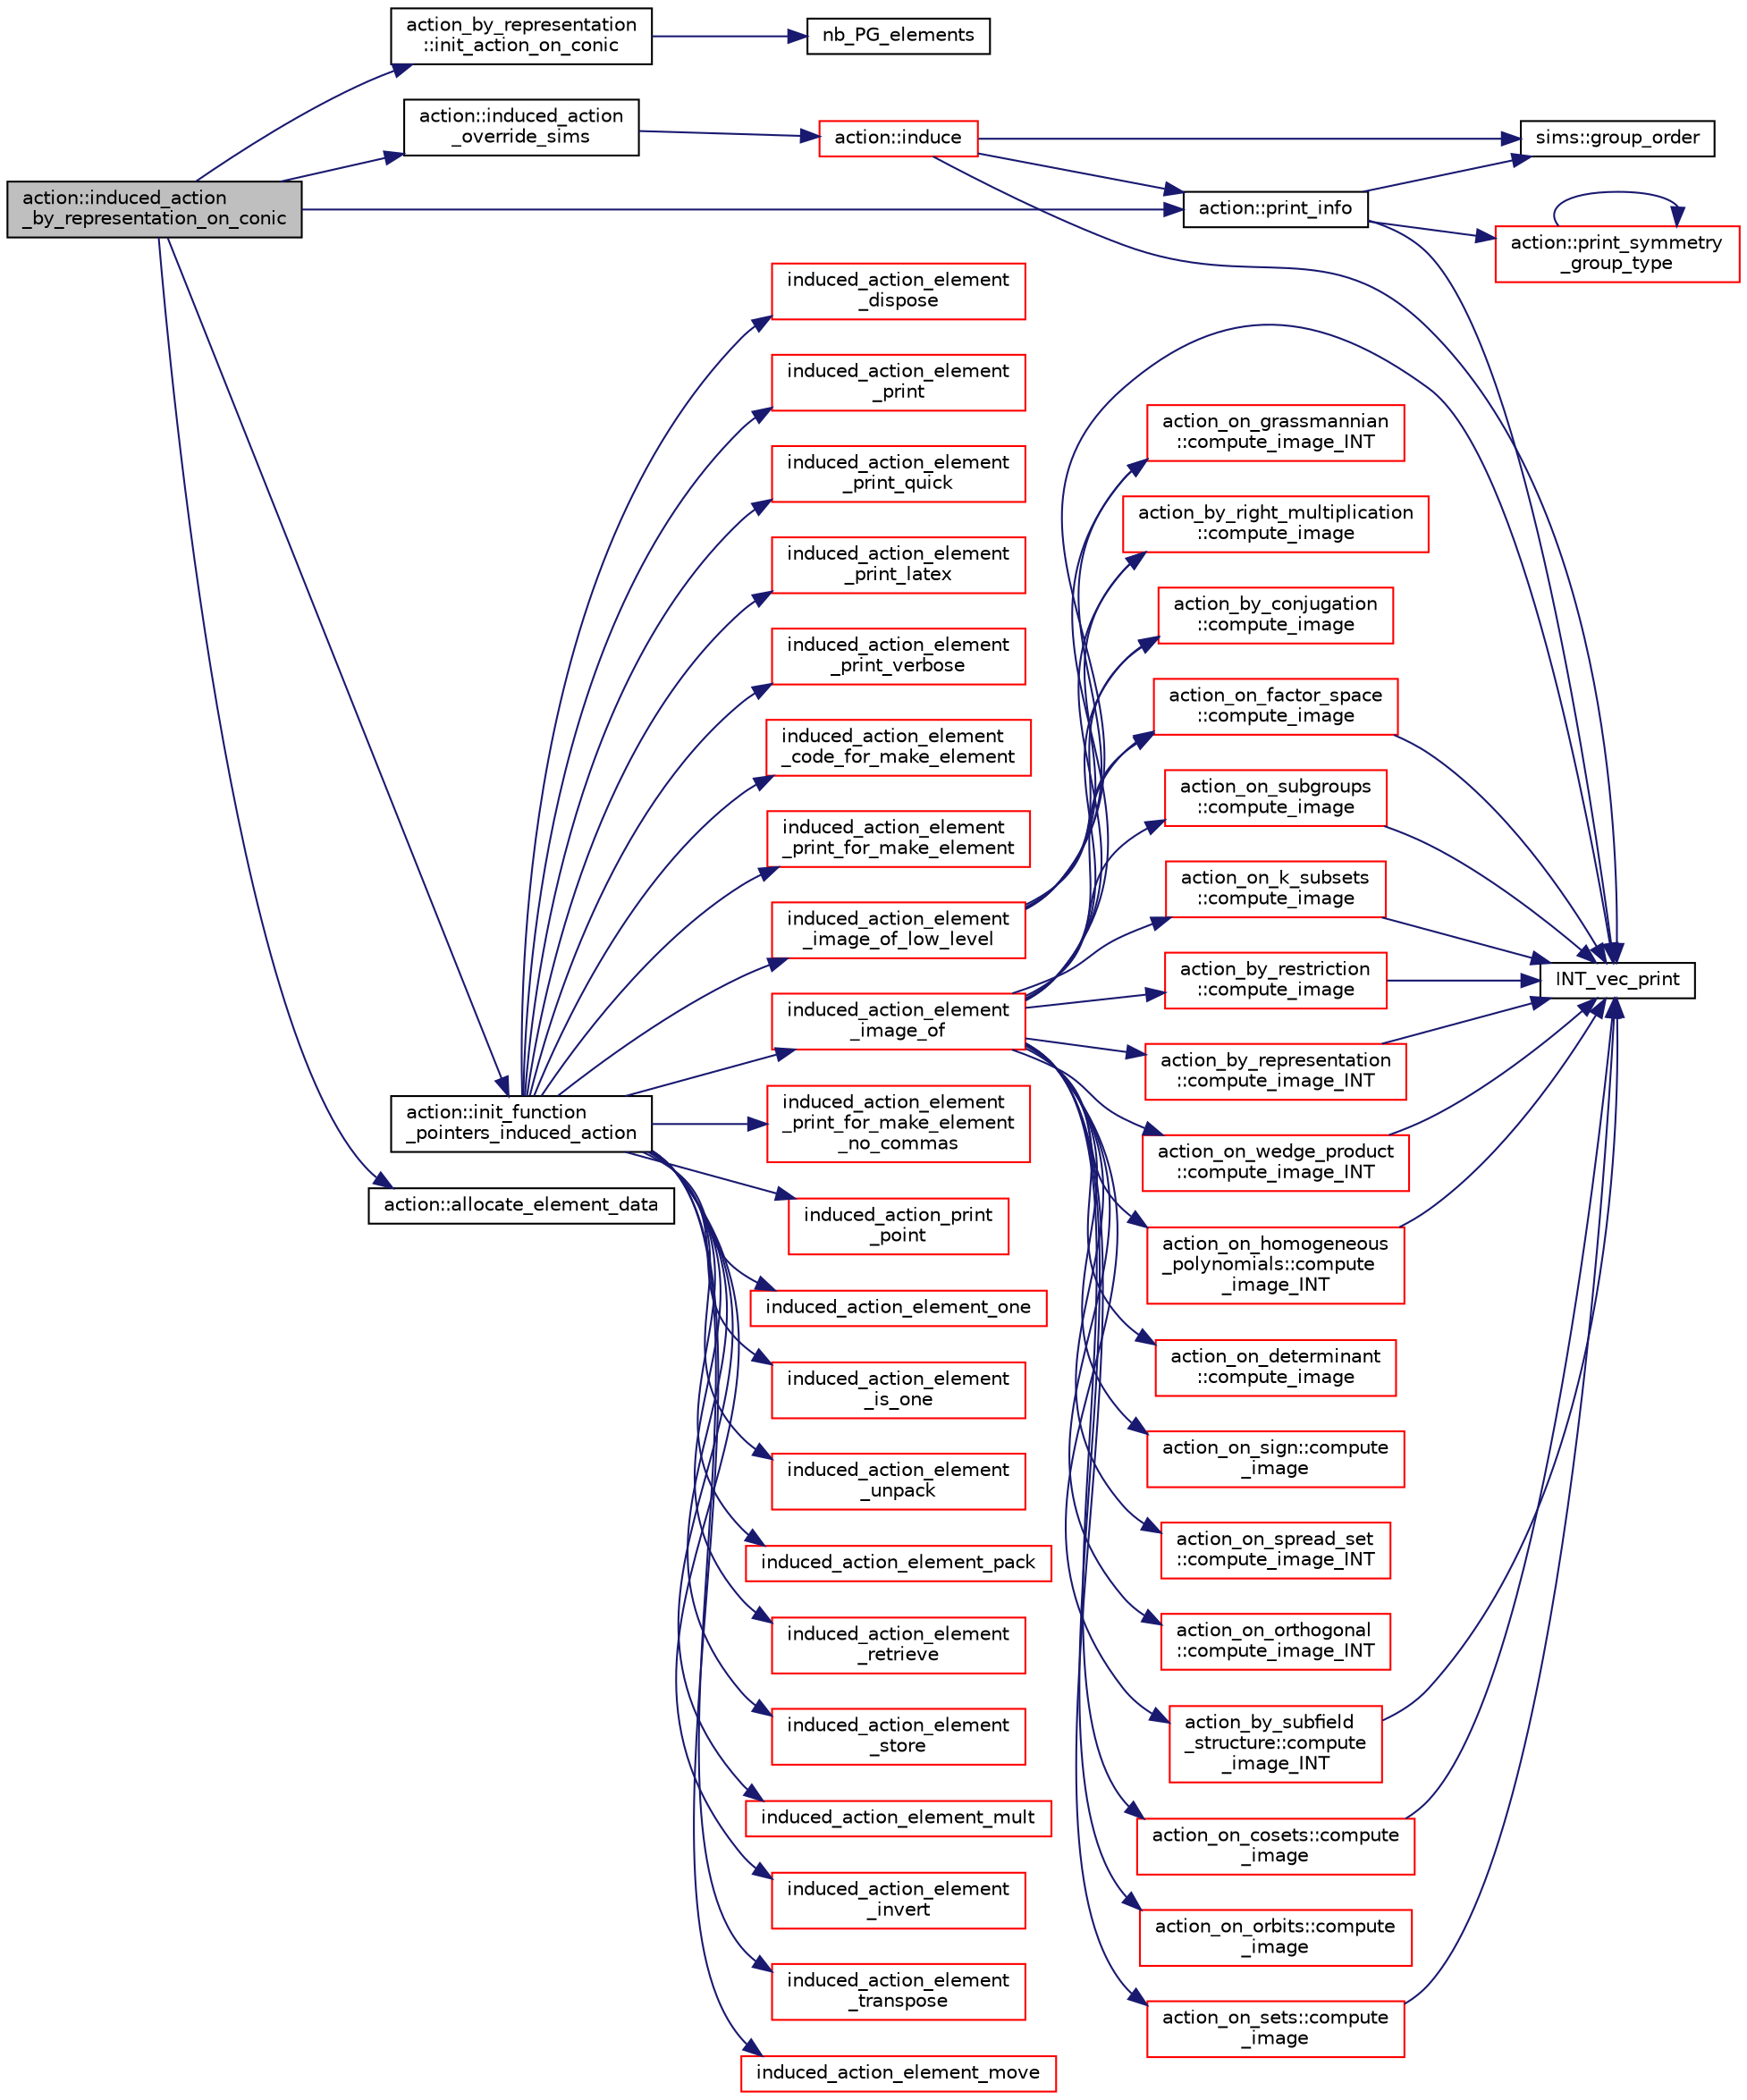 digraph "action::induced_action_by_representation_on_conic"
{
  edge [fontname="Helvetica",fontsize="10",labelfontname="Helvetica",labelfontsize="10"];
  node [fontname="Helvetica",fontsize="10",shape=record];
  rankdir="LR";
  Node12944 [label="action::induced_action\l_by_representation_on_conic",height=0.2,width=0.4,color="black", fillcolor="grey75", style="filled", fontcolor="black"];
  Node12944 -> Node12945 [color="midnightblue",fontsize="10",style="solid",fontname="Helvetica"];
  Node12945 [label="action_by_representation\l::init_action_on_conic",height=0.2,width=0.4,color="black", fillcolor="white", style="filled",URL="$d1/d9d/classaction__by__representation.html#af671877ad58ec641e3ddbc3917a6f367"];
  Node12945 -> Node12946 [color="midnightblue",fontsize="10",style="solid",fontname="Helvetica"];
  Node12946 [label="nb_PG_elements",height=0.2,width=0.4,color="black", fillcolor="white", style="filled",URL="$d4/d67/geometry_8h.html#ada56c56cb5c7b39553dc0391f2df1cee"];
  Node12944 -> Node12947 [color="midnightblue",fontsize="10",style="solid",fontname="Helvetica"];
  Node12947 [label="action::init_function\l_pointers_induced_action",height=0.2,width=0.4,color="black", fillcolor="white", style="filled",URL="$d2/d86/classaction.html#a3b9287d084b24f7a3b9532a7589c58de"];
  Node12947 -> Node12948 [color="midnightblue",fontsize="10",style="solid",fontname="Helvetica"];
  Node12948 [label="induced_action_element\l_image_of",height=0.2,width=0.4,color="red", fillcolor="white", style="filled",URL="$dc/dd4/group__actions_8h.html#a821850d6c3988dd122de0489cd36f0f0"];
  Node12948 -> Node12949 [color="midnightblue",fontsize="10",style="solid",fontname="Helvetica"];
  Node12949 [label="action_by_right_multiplication\l::compute_image",height=0.2,width=0.4,color="red", fillcolor="white", style="filled",URL="$d5/daa/classaction__by__right__multiplication.html#a5407ada4c7d5a1775144fbaadbb8be8e"];
  Node12948 -> Node12976 [color="midnightblue",fontsize="10",style="solid",fontname="Helvetica"];
  Node12976 [label="action_by_restriction\l::compute_image",height=0.2,width=0.4,color="red", fillcolor="white", style="filled",URL="$d1/d7e/classaction__by__restriction.html#a2d669c0f0b3905fb5effc983c9fbb0cc"];
  Node12976 -> Node12952 [color="midnightblue",fontsize="10",style="solid",fontname="Helvetica"];
  Node12952 [label="INT_vec_print",height=0.2,width=0.4,color="black", fillcolor="white", style="filled",URL="$df/dbf/sajeeb_8_c.html#a79a5901af0b47dd0d694109543c027fe"];
  Node12948 -> Node12978 [color="midnightblue",fontsize="10",style="solid",fontname="Helvetica"];
  Node12978 [label="action_by_conjugation\l::compute_image",height=0.2,width=0.4,color="red", fillcolor="white", style="filled",URL="$d3/dda/classaction__by__conjugation.html#acd62853354e392089a10381a4f7c5ac6"];
  Node12948 -> Node12979 [color="midnightblue",fontsize="10",style="solid",fontname="Helvetica"];
  Node12979 [label="action_by_representation\l::compute_image_INT",height=0.2,width=0.4,color="red", fillcolor="white", style="filled",URL="$d1/d9d/classaction__by__representation.html#a8c6b43be13f3fa61c51d3c5f2a3411d4"];
  Node12979 -> Node12952 [color="midnightblue",fontsize="10",style="solid",fontname="Helvetica"];
  Node12948 -> Node12992 [color="midnightblue",fontsize="10",style="solid",fontname="Helvetica"];
  Node12992 [label="action_on_determinant\l::compute_image",height=0.2,width=0.4,color="red", fillcolor="white", style="filled",URL="$d4/d32/classaction__on__determinant.html#afc50562cf0aa95e81eb0062749dc3940"];
  Node12948 -> Node13009 [color="midnightblue",fontsize="10",style="solid",fontname="Helvetica"];
  Node13009 [label="action_on_sign::compute\l_image",height=0.2,width=0.4,color="red", fillcolor="white", style="filled",URL="$da/d06/classaction__on__sign.html#a50a03ddd12e5619d59aee3de0fb5930e"];
  Node12948 -> Node13010 [color="midnightblue",fontsize="10",style="solid",fontname="Helvetica"];
  Node13010 [label="action_on_grassmannian\l::compute_image_INT",height=0.2,width=0.4,color="red", fillcolor="white", style="filled",URL="$d9/ddf/classaction__on__grassmannian.html#a5379b51e0c1a96eaa1e087a8228604ca"];
  Node12948 -> Node13025 [color="midnightblue",fontsize="10",style="solid",fontname="Helvetica"];
  Node13025 [label="action_on_spread_set\l::compute_image_INT",height=0.2,width=0.4,color="red", fillcolor="white", style="filled",URL="$d2/d7a/classaction__on__spread__set.html#a424ae719c98b5d99978e60f8f2d65437"];
  Node12948 -> Node13055 [color="midnightblue",fontsize="10",style="solid",fontname="Helvetica"];
  Node13055 [label="action_on_orthogonal\l::compute_image_INT",height=0.2,width=0.4,color="red", fillcolor="white", style="filled",URL="$dc/d87/classaction__on__orthogonal.html#a53cee5a150163f7614151b9cd1fc06f3"];
  Node12948 -> Node13239 [color="midnightblue",fontsize="10",style="solid",fontname="Helvetica"];
  Node13239 [label="action_on_wedge_product\l::compute_image_INT",height=0.2,width=0.4,color="red", fillcolor="white", style="filled",URL="$d0/deb/classaction__on__wedge__product.html#a54b13528f0219a5c1a87386725cc9548"];
  Node13239 -> Node12952 [color="midnightblue",fontsize="10",style="solid",fontname="Helvetica"];
  Node12948 -> Node13243 [color="midnightblue",fontsize="10",style="solid",fontname="Helvetica"];
  Node13243 [label="action_on_homogeneous\l_polynomials::compute\l_image_INT",height=0.2,width=0.4,color="red", fillcolor="white", style="filled",URL="$d5/dd4/classaction__on__homogeneous__polynomials.html#a84c216eed330590e9ede771b560869ac"];
  Node13243 -> Node12952 [color="midnightblue",fontsize="10",style="solid",fontname="Helvetica"];
  Node12948 -> Node13284 [color="midnightblue",fontsize="10",style="solid",fontname="Helvetica"];
  Node13284 [label="action_by_subfield\l_structure::compute\l_image_INT",height=0.2,width=0.4,color="red", fillcolor="white", style="filled",URL="$dd/d67/classaction__by__subfield__structure.html#a63b664e5bd11f8ab01329da6916ee1e9"];
  Node13284 -> Node12952 [color="midnightblue",fontsize="10",style="solid",fontname="Helvetica"];
  Node12948 -> Node13286 [color="midnightblue",fontsize="10",style="solid",fontname="Helvetica"];
  Node13286 [label="action_on_cosets::compute\l_image",height=0.2,width=0.4,color="red", fillcolor="white", style="filled",URL="$d3/d72/classaction__on__cosets.html#a6c64ec61d7a0443041ca04ec17791dbd"];
  Node13286 -> Node12952 [color="midnightblue",fontsize="10",style="solid",fontname="Helvetica"];
  Node12948 -> Node13289 [color="midnightblue",fontsize="10",style="solid",fontname="Helvetica"];
  Node13289 [label="action_on_factor_space\l::compute_image",height=0.2,width=0.4,color="red", fillcolor="white", style="filled",URL="$d5/d25/classaction__on__factor__space.html#a217d66e7c82945006dbe143ad9c681b2"];
  Node13289 -> Node12952 [color="midnightblue",fontsize="10",style="solid",fontname="Helvetica"];
  Node12948 -> Node13295 [color="midnightblue",fontsize="10",style="solid",fontname="Helvetica"];
  Node13295 [label="action_on_sets::compute\l_image",height=0.2,width=0.4,color="red", fillcolor="white", style="filled",URL="$da/d37/classaction__on__sets.html#a4e97b6c049755220ec5a2ef12397da01"];
  Node13295 -> Node12952 [color="midnightblue",fontsize="10",style="solid",fontname="Helvetica"];
  Node12948 -> Node13300 [color="midnightblue",fontsize="10",style="solid",fontname="Helvetica"];
  Node13300 [label="action_on_subgroups\l::compute_image",height=0.2,width=0.4,color="red", fillcolor="white", style="filled",URL="$d6/da4/classaction__on__subgroups.html#a8d225ed63ea7287aecc5171cb2a49092"];
  Node13300 -> Node12952 [color="midnightblue",fontsize="10",style="solid",fontname="Helvetica"];
  Node12948 -> Node13322 [color="midnightblue",fontsize="10",style="solid",fontname="Helvetica"];
  Node13322 [label="action_on_k_subsets\l::compute_image",height=0.2,width=0.4,color="red", fillcolor="white", style="filled",URL="$d3/d04/classaction__on__k__subsets.html#ac29797ac5bdc7845956370d76d4839b7"];
  Node13322 -> Node12952 [color="midnightblue",fontsize="10",style="solid",fontname="Helvetica"];
  Node12948 -> Node13325 [color="midnightblue",fontsize="10",style="solid",fontname="Helvetica"];
  Node13325 [label="action_on_orbits::compute\l_image",height=0.2,width=0.4,color="red", fillcolor="white", style="filled",URL="$da/d89/classaction__on__orbits.html#ae32159cdaf30612c7e47de4593b32342"];
  Node12947 -> Node13354 [color="midnightblue",fontsize="10",style="solid",fontname="Helvetica"];
  Node13354 [label="induced_action_element\l_image_of_low_level",height=0.2,width=0.4,color="red", fillcolor="white", style="filled",URL="$dc/dd4/group__actions_8h.html#aa4bc5f68829829d9a41223c260c658c5"];
  Node13354 -> Node12952 [color="midnightblue",fontsize="10",style="solid",fontname="Helvetica"];
  Node13354 -> Node12949 [color="midnightblue",fontsize="10",style="solid",fontname="Helvetica"];
  Node13354 -> Node12978 [color="midnightblue",fontsize="10",style="solid",fontname="Helvetica"];
  Node13354 -> Node13010 [color="midnightblue",fontsize="10",style="solid",fontname="Helvetica"];
  Node13354 -> Node13289 [color="midnightblue",fontsize="10",style="solid",fontname="Helvetica"];
  Node12947 -> Node13356 [color="midnightblue",fontsize="10",style="solid",fontname="Helvetica"];
  Node13356 [label="induced_action_element_one",height=0.2,width=0.4,color="red", fillcolor="white", style="filled",URL="$dc/dd4/group__actions_8h.html#a11ad8abff8304e30e16403a1975a8aab"];
  Node12947 -> Node13358 [color="midnightblue",fontsize="10",style="solid",fontname="Helvetica"];
  Node13358 [label="induced_action_element\l_is_one",height=0.2,width=0.4,color="red", fillcolor="white", style="filled",URL="$dc/dd4/group__actions_8h.html#aadb6a2b56e25c82dd455de09bb4bda82"];
  Node12947 -> Node13362 [color="midnightblue",fontsize="10",style="solid",fontname="Helvetica"];
  Node13362 [label="induced_action_element\l_unpack",height=0.2,width=0.4,color="red", fillcolor="white", style="filled",URL="$dc/dd4/group__actions_8h.html#a99c6ddc3d11eeccddf87ca23badd1890"];
  Node12947 -> Node13365 [color="midnightblue",fontsize="10",style="solid",fontname="Helvetica"];
  Node13365 [label="induced_action_element_pack",height=0.2,width=0.4,color="red", fillcolor="white", style="filled",URL="$dc/dd4/group__actions_8h.html#aa80cbe650affcff950137367a431715f"];
  Node12947 -> Node13368 [color="midnightblue",fontsize="10",style="solid",fontname="Helvetica"];
  Node13368 [label="induced_action_element\l_retrieve",height=0.2,width=0.4,color="red", fillcolor="white", style="filled",URL="$dc/dd4/group__actions_8h.html#a9e51f4ab67af75d0a12a3eb7f211a5b4"];
  Node12947 -> Node13374 [color="midnightblue",fontsize="10",style="solid",fontname="Helvetica"];
  Node13374 [label="induced_action_element\l_store",height=0.2,width=0.4,color="red", fillcolor="white", style="filled",URL="$dc/dd4/group__actions_8h.html#a23d42fb239ba7e886b1fb9fc96f1a3be"];
  Node12947 -> Node13381 [color="midnightblue",fontsize="10",style="solid",fontname="Helvetica"];
  Node13381 [label="induced_action_element_mult",height=0.2,width=0.4,color="red", fillcolor="white", style="filled",URL="$dc/dd4/group__actions_8h.html#a7b00701d128922145960b4c15307113c"];
  Node12947 -> Node13383 [color="midnightblue",fontsize="10",style="solid",fontname="Helvetica"];
  Node13383 [label="induced_action_element\l_invert",height=0.2,width=0.4,color="red", fillcolor="white", style="filled",URL="$dc/dd4/group__actions_8h.html#a9b7e3c76b30897cb2b62a974e063ce12"];
  Node12947 -> Node13385 [color="midnightblue",fontsize="10",style="solid",fontname="Helvetica"];
  Node13385 [label="induced_action_element\l_transpose",height=0.2,width=0.4,color="red", fillcolor="white", style="filled",URL="$dc/dd4/group__actions_8h.html#ad1379970ade84fe3a44f26f5ec500db4"];
  Node12947 -> Node13388 [color="midnightblue",fontsize="10",style="solid",fontname="Helvetica"];
  Node13388 [label="induced_action_element_move",height=0.2,width=0.4,color="red", fillcolor="white", style="filled",URL="$dc/dd4/group__actions_8h.html#a7b319593ee737d9c1ab5bc6223377541"];
  Node12947 -> Node13390 [color="midnightblue",fontsize="10",style="solid",fontname="Helvetica"];
  Node13390 [label="induced_action_element\l_dispose",height=0.2,width=0.4,color="red", fillcolor="white", style="filled",URL="$dc/dd4/group__actions_8h.html#a5bf4e1daf5b0e799af9e065ab8046f99"];
  Node12947 -> Node13392 [color="midnightblue",fontsize="10",style="solid",fontname="Helvetica"];
  Node13392 [label="induced_action_element\l_print",height=0.2,width=0.4,color="red", fillcolor="white", style="filled",URL="$dc/dd4/group__actions_8h.html#a670952bd230bf34b82f276deab684d23"];
  Node12947 -> Node13396 [color="midnightblue",fontsize="10",style="solid",fontname="Helvetica"];
  Node13396 [label="induced_action_element\l_print_quick",height=0.2,width=0.4,color="red", fillcolor="white", style="filled",URL="$dc/dd4/group__actions_8h.html#a91760d711eca781aa4dbee22a5fc0168"];
  Node12947 -> Node13397 [color="midnightblue",fontsize="10",style="solid",fontname="Helvetica"];
  Node13397 [label="induced_action_element\l_print_latex",height=0.2,width=0.4,color="red", fillcolor="white", style="filled",URL="$dc/dd4/group__actions_8h.html#a962508fbbbac127426c42fe5d0f147ab"];
  Node12947 -> Node13400 [color="midnightblue",fontsize="10",style="solid",fontname="Helvetica"];
  Node13400 [label="induced_action_element\l_print_verbose",height=0.2,width=0.4,color="red", fillcolor="white", style="filled",URL="$dc/dd4/group__actions_8h.html#a647a452eeefdaed4834375175fec37fc"];
  Node12947 -> Node13402 [color="midnightblue",fontsize="10",style="solid",fontname="Helvetica"];
  Node13402 [label="induced_action_element\l_code_for_make_element",height=0.2,width=0.4,color="red", fillcolor="white", style="filled",URL="$dc/dd4/group__actions_8h.html#af1c12dd980d376e72daaf9a383cebfdc"];
  Node12947 -> Node13404 [color="midnightblue",fontsize="10",style="solid",fontname="Helvetica"];
  Node13404 [label="induced_action_element\l_print_for_make_element",height=0.2,width=0.4,color="red", fillcolor="white", style="filled",URL="$dc/dd4/group__actions_8h.html#ad7e7ef951b164a7084837401e3dbc400"];
  Node12947 -> Node13406 [color="midnightblue",fontsize="10",style="solid",fontname="Helvetica"];
  Node13406 [label="induced_action_element\l_print_for_make_element\l_no_commas",height=0.2,width=0.4,color="red", fillcolor="white", style="filled",URL="$dc/dd4/group__actions_8h.html#ae151544128a85b12466172340404b955"];
  Node12947 -> Node13408 [color="midnightblue",fontsize="10",style="solid",fontname="Helvetica"];
  Node13408 [label="induced_action_print\l_point",height=0.2,width=0.4,color="red", fillcolor="white", style="filled",URL="$dc/dd4/group__actions_8h.html#af15373c64f9e8d33dd3c448d98cc2382"];
  Node12944 -> Node13410 [color="midnightblue",fontsize="10",style="solid",fontname="Helvetica"];
  Node13410 [label="action::allocate_element_data",height=0.2,width=0.4,color="black", fillcolor="white", style="filled",URL="$d2/d86/classaction.html#adc5f98db8315bfd17fcd2fbb437d8f60"];
  Node12944 -> Node13411 [color="midnightblue",fontsize="10",style="solid",fontname="Helvetica"];
  Node13411 [label="action::induced_action\l_override_sims",height=0.2,width=0.4,color="black", fillcolor="white", style="filled",URL="$d2/d86/classaction.html#ac8cc7d4543f6ef75a04777bd82ca244b"];
  Node13411 -> Node13412 [color="midnightblue",fontsize="10",style="solid",fontname="Helvetica"];
  Node13412 [label="action::induce",height=0.2,width=0.4,color="red", fillcolor="white", style="filled",URL="$d2/d86/classaction.html#a32012836490e544a15fb4596b90cb07b"];
  Node13412 -> Node13413 [color="midnightblue",fontsize="10",style="solid",fontname="Helvetica"];
  Node13413 [label="action::print_info",height=0.2,width=0.4,color="black", fillcolor="white", style="filled",URL="$d2/d86/classaction.html#a6f89e493e5c5a32e5c3b8963d438ce86"];
  Node13413 -> Node13053 [color="midnightblue",fontsize="10",style="solid",fontname="Helvetica"];
  Node13053 [label="action::print_symmetry\l_group_type",height=0.2,width=0.4,color="red", fillcolor="white", style="filled",URL="$d2/d86/classaction.html#aed811766c7e64fe2c853df8b0b67aa6e"];
  Node13053 -> Node13053 [color="midnightblue",fontsize="10",style="solid",fontname="Helvetica"];
  Node13413 -> Node12952 [color="midnightblue",fontsize="10",style="solid",fontname="Helvetica"];
  Node13413 -> Node13414 [color="midnightblue",fontsize="10",style="solid",fontname="Helvetica"];
  Node13414 [label="sims::group_order",height=0.2,width=0.4,color="black", fillcolor="white", style="filled",URL="$d9/df3/classsims.html#aa442445175656570fa35febbe790efad"];
  Node13412 -> Node13414 [color="midnightblue",fontsize="10",style="solid",fontname="Helvetica"];
  Node13412 -> Node12952 [color="midnightblue",fontsize="10",style="solid",fontname="Helvetica"];
  Node12944 -> Node13413 [color="midnightblue",fontsize="10",style="solid",fontname="Helvetica"];
}
